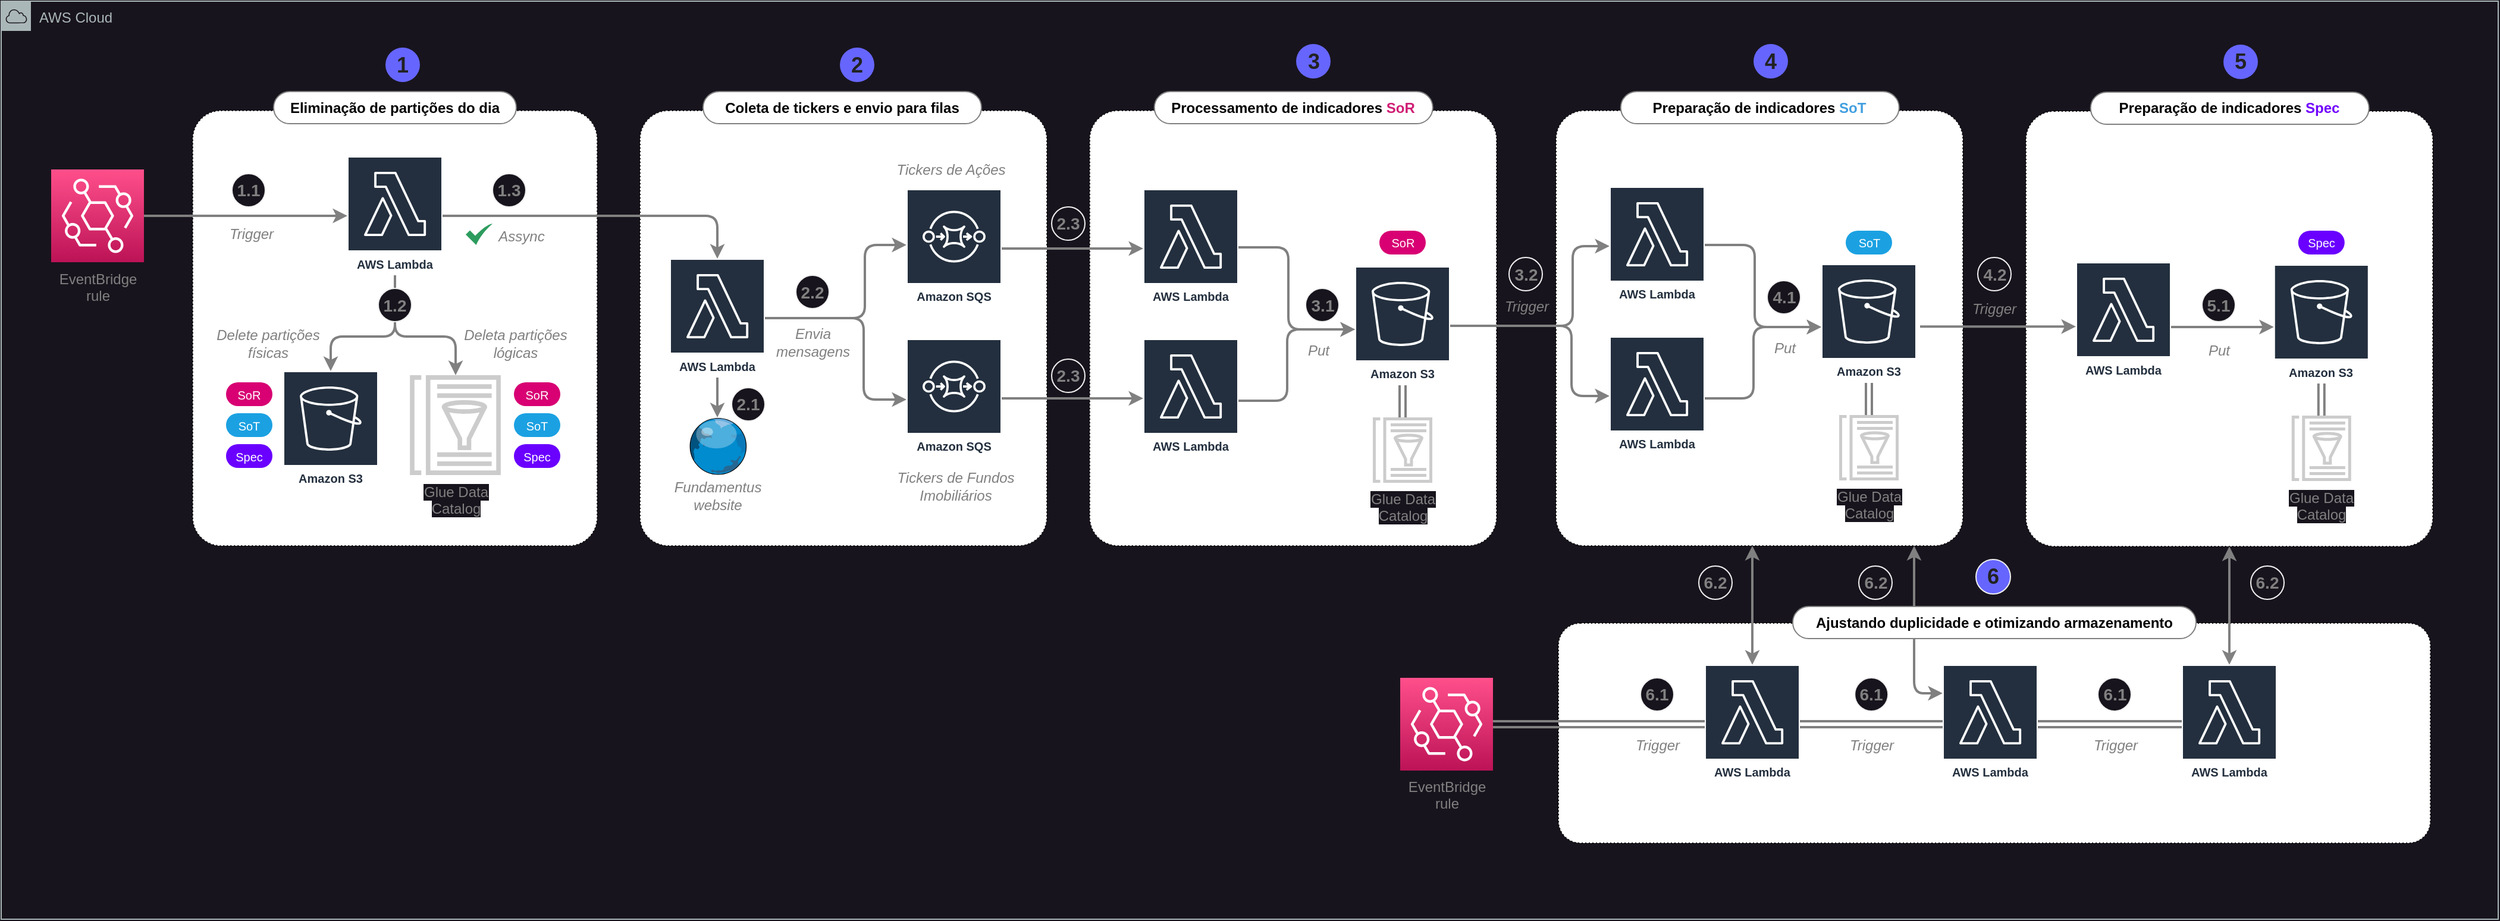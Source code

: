 <mxfile>
    <diagram name="pynvest-tools" id="QcfjFlC14eD7CDKg3b7T">
        <mxGraphModel dx="2211" dy="2131" grid="0" gridSize="10" guides="1" tooltips="1" connect="1" arrows="1" fold="1" page="0" pageScale="1" pageWidth="850" pageHeight="1100" background="#18141D" math="0" shadow="0">
            <root>
                <mxCell id="0"/>
                <mxCell id="1" parent="0"/>
                <mxCell id="39" value="AWS Cloud" style="sketch=0;outlineConnect=0;gradientColor=none;html=1;whiteSpace=wrap;fontSize=12;fontStyle=0;shape=mxgraph.aws4.group;grIcon=mxgraph.aws4.group_aws_cloud;strokeColor=#AAB7B8;fillColor=none;verticalAlign=top;align=left;spacingLeft=30;fontColor=#AAB7B8;dashed=0;" parent="1" vertex="1">
                    <mxGeometry x="-88" y="-93" width="2099" height="772" as="geometry"/>
                </mxCell>
                <mxCell id="244" value="" style="rounded=1;whiteSpace=wrap;html=1;arcSize=10;dashed=1;dashPattern=1 2;" parent="1" vertex="1">
                    <mxGeometry x="1221" y="430" width="733" height="185" as="geometry"/>
                </mxCell>
                <mxCell id="135" value="" style="rounded=1;whiteSpace=wrap;html=1;arcSize=7;dashed=1;dashPattern=1 2;" parent="1" vertex="1">
                    <mxGeometry x="827" y="-1" width="342" height="366" as="geometry"/>
                </mxCell>
                <mxCell id="118" value="" style="rounded=1;whiteSpace=wrap;html=1;arcSize=7;dashed=1;dashPattern=1 2;" parent="1" vertex="1">
                    <mxGeometry x="449" y="-1" width="342" height="366" as="geometry"/>
                </mxCell>
                <mxCell id="107" value="" style="rounded=1;whiteSpace=wrap;html=1;arcSize=7;dashed=1;dashPattern=1 2;" parent="1" vertex="1">
                    <mxGeometry x="73" y="-1" width="340" height="366" as="geometry"/>
                </mxCell>
                <mxCell id="108" style="edgeStyle=orthogonalEdgeStyle;html=1;strokeColor=#808080;strokeWidth=2;" parent="1" source="7" target="47" edge="1">
                    <mxGeometry relative="1" as="geometry"/>
                </mxCell>
                <mxCell id="7" value="&lt;font color=&quot;#808080&quot;&gt;EventBridge&lt;br&gt;rule&lt;br&gt;&lt;/font&gt;" style="sketch=0;points=[[0,0,0],[0.25,0,0],[0.5,0,0],[0.75,0,0],[1,0,0],[0,1,0],[0.25,1,0],[0.5,1,0],[0.75,1,0],[1,1,0],[0,0.25,0],[0,0.5,0],[0,0.75,0],[1,0.25,0],[1,0.5,0],[1,0.75,0]];outlineConnect=0;fontColor=#232F3E;gradientColor=#FF4F8B;gradientDirection=north;fillColor=#BC1356;strokeColor=#ffffff;dashed=0;verticalLabelPosition=bottom;verticalAlign=top;align=center;html=1;fontSize=12;fontStyle=0;aspect=fixed;shape=mxgraph.aws4.resourceIcon;resIcon=mxgraph.aws4.eventbridge;" parent="1" vertex="1">
                    <mxGeometry x="-46" y="48.5" width="78" height="78" as="geometry"/>
                </mxCell>
                <mxCell id="37" value="&lt;font style=&quot;font-size: 12px;&quot;&gt;&lt;br&gt;&lt;/font&gt;" style="verticalLabelPosition=bottom;sketch=0;aspect=fixed;html=1;verticalAlign=top;strokeColor=none;align=center;outlineConnect=0;shape=mxgraph.citrix.globe;fontSize=18;fontColor=#808080;" parent="1" vertex="1">
                    <mxGeometry x="488.88" y="257" width="50.24" height="48" as="geometry"/>
                </mxCell>
                <mxCell id="52" style="edgeStyle=orthogonalEdgeStyle;html=1;strokeColor=#808080;strokeWidth=2;" parent="1" source="47" target="51" edge="1">
                    <mxGeometry relative="1" as="geometry">
                        <Array as="points">
                            <mxPoint x="243" y="189"/>
                            <mxPoint x="189" y="189"/>
                        </Array>
                    </mxGeometry>
                </mxCell>
                <mxCell id="55" style="edgeStyle=orthogonalEdgeStyle;html=1;strokeColor=#808080;strokeWidth=2;" parent="1" source="47" target="53" edge="1">
                    <mxGeometry relative="1" as="geometry">
                        <Array as="points">
                            <mxPoint x="243" y="189"/>
                            <mxPoint x="294" y="189"/>
                        </Array>
                    </mxGeometry>
                </mxCell>
                <mxCell id="119" style="edgeStyle=orthogonalEdgeStyle;html=1;strokeColor=#808080;strokeWidth=2;" parent="1" source="47" target="111" edge="1">
                    <mxGeometry relative="1" as="geometry">
                        <Array as="points">
                            <mxPoint x="514" y="87"/>
                        </Array>
                    </mxGeometry>
                </mxCell>
                <mxCell id="47" value="AWS Lambda" style="sketch=0;outlineConnect=0;fontColor=#232F3E;gradientColor=none;strokeColor=#ffffff;fillColor=#232F3E;dashed=0;verticalLabelPosition=middle;verticalAlign=bottom;align=center;html=1;whiteSpace=wrap;fontSize=10;fontStyle=1;spacing=3;shape=mxgraph.aws4.productIcon;prIcon=mxgraph.aws4.lambda;" parent="1" vertex="1">
                    <mxGeometry x="203" y="37.5" width="80" height="100" as="geometry"/>
                </mxCell>
                <mxCell id="51" value="Amazon S3" style="sketch=0;outlineConnect=0;fontColor=#232F3E;gradientColor=none;strokeColor=#ffffff;fillColor=#232F3E;dashed=0;verticalLabelPosition=middle;verticalAlign=bottom;align=center;html=1;whiteSpace=wrap;fontSize=10;fontStyle=1;spacing=3;shape=mxgraph.aws4.productIcon;prIcon=mxgraph.aws4.s3;" parent="1" vertex="1">
                    <mxGeometry x="149" y="218" width="80" height="100" as="geometry"/>
                </mxCell>
                <mxCell id="53" value="&lt;font style=&quot;background-color: rgb(24, 20, 29);&quot; color=&quot;#808080&quot;&gt;Glue Data&lt;br&gt;Catalog&lt;/font&gt;" style="sketch=0;outlineConnect=0;fontColor=#232F3E;gradientColor=none;fillColor=#CCCCCC;strokeColor=none;dashed=0;verticalLabelPosition=bottom;verticalAlign=top;align=center;html=1;fontSize=12;fontStyle=0;aspect=fixed;pointerEvents=1;shape=mxgraph.aws4.glue_data_catalog;" parent="1" vertex="1">
                    <mxGeometry x="255" y="221.5" width="77.54" height="84" as="geometry"/>
                </mxCell>
                <mxCell id="58" value="&lt;i&gt;Trigger&lt;/i&gt;" style="text;html=1;align=center;verticalAlign=middle;resizable=0;points=[];autosize=1;strokeColor=none;fillColor=none;fontColor=#808080;" parent="1" vertex="1">
                    <mxGeometry x="94" y="90" width="55" height="26" as="geometry"/>
                </mxCell>
                <mxCell id="64" value="&lt;i&gt;Delete partições&lt;br&gt;físicas&lt;br&gt;&lt;/i&gt;" style="text;html=1;align=center;verticalAlign=middle;resizable=0;points=[];autosize=1;strokeColor=none;fillColor=none;fontColor=#808080;" parent="1" vertex="1">
                    <mxGeometry x="83" y="174" width="105" height="41" as="geometry"/>
                </mxCell>
                <mxCell id="65" value="&lt;i&gt;Deleta partições&lt;br&gt;lógicas&lt;br&gt;&lt;/i&gt;" style="text;html=1;align=center;verticalAlign=middle;resizable=0;points=[];autosize=1;strokeColor=none;fillColor=none;fontColor=#808080;" parent="1" vertex="1">
                    <mxGeometry x="291" y="174" width="105" height="41" as="geometry"/>
                </mxCell>
                <mxCell id="76" value="SoR" style="rounded=1;whiteSpace=wrap;html=1;arcSize=50;fillColor=#d80073;fontColor=#ffffff;strokeColor=none;fontSize=10;" parent="1" vertex="1">
                    <mxGeometry x="101" y="227.5" width="39" height="20" as="geometry"/>
                </mxCell>
                <mxCell id="77" value="SoT" style="rounded=1;whiteSpace=wrap;html=1;arcSize=50;fillColor=#1ba1e2;fontColor=#ffffff;strokeColor=none;fontSize=10;" parent="1" vertex="1">
                    <mxGeometry x="101" y="253.5" width="39" height="20" as="geometry"/>
                </mxCell>
                <mxCell id="78" value="Spec" style="rounded=1;whiteSpace=wrap;html=1;arcSize=50;fillColor=#6a00ff;fontColor=#ffffff;strokeColor=none;fontSize=10;" parent="1" vertex="1">
                    <mxGeometry x="101" y="279.5" width="39" height="20" as="geometry"/>
                </mxCell>
                <mxCell id="104" value="SoR" style="rounded=1;whiteSpace=wrap;html=1;arcSize=50;fillColor=#d80073;fontColor=#ffffff;strokeColor=none;fontSize=10;" parent="1" vertex="1">
                    <mxGeometry x="343" y="227.5" width="39" height="20" as="geometry"/>
                </mxCell>
                <mxCell id="105" value="SoT" style="rounded=1;whiteSpace=wrap;html=1;arcSize=50;fillColor=#1ba1e2;fontColor=#ffffff;strokeColor=none;fontSize=10;" parent="1" vertex="1">
                    <mxGeometry x="343" y="253.5" width="39" height="20" as="geometry"/>
                </mxCell>
                <mxCell id="106" value="Spec" style="rounded=1;whiteSpace=wrap;html=1;arcSize=50;fillColor=#6a00ff;fontColor=#ffffff;strokeColor=none;fontSize=10;" parent="1" vertex="1">
                    <mxGeometry x="343" y="279.5" width="39" height="20" as="geometry"/>
                </mxCell>
                <mxCell id="109" style="edgeStyle=orthogonalEdgeStyle;html=1;strokeColor=#808080;strokeWidth=2;" parent="1" source="111" target="112" edge="1">
                    <mxGeometry relative="1" as="geometry">
                        <Array as="points">
                            <mxPoint x="638" y="174"/>
                            <mxPoint x="638" y="112"/>
                        </Array>
                    </mxGeometry>
                </mxCell>
                <mxCell id="110" style="edgeStyle=orthogonalEdgeStyle;html=1;strokeColor=#808080;strokeWidth=2;" parent="1" source="111" target="113" edge="1">
                    <mxGeometry relative="1" as="geometry">
                        <Array as="points">
                            <mxPoint x="637" y="174"/>
                            <mxPoint x="637" y="242"/>
                        </Array>
                    </mxGeometry>
                </mxCell>
                <mxCell id="140" style="edgeStyle=orthogonalEdgeStyle;html=1;strokeColor=#808080;strokeWidth=2;" parent="1" source="111" target="37" edge="1">
                    <mxGeometry relative="1" as="geometry"/>
                </mxCell>
                <mxCell id="111" value="AWS Lambda" style="sketch=0;outlineConnect=0;fontColor=#232F3E;gradientColor=none;strokeColor=#ffffff;fillColor=#232F3E;dashed=0;verticalLabelPosition=middle;verticalAlign=bottom;align=center;html=1;whiteSpace=wrap;fontSize=10;fontStyle=1;spacing=3;shape=mxgraph.aws4.productIcon;prIcon=mxgraph.aws4.lambda;" parent="1" vertex="1">
                    <mxGeometry x="474" y="123.5" width="80" height="100" as="geometry"/>
                </mxCell>
                <mxCell id="133" style="edgeStyle=orthogonalEdgeStyle;html=1;strokeColor=#808080;strokeWidth=2;" parent="1" source="112" target="126" edge="1">
                    <mxGeometry relative="1" as="geometry"/>
                </mxCell>
                <mxCell id="112" value="Amazon SQS" style="sketch=0;outlineConnect=0;fontColor=#232F3E;gradientColor=none;strokeColor=#ffffff;fillColor=#232F3E;dashed=0;verticalLabelPosition=middle;verticalAlign=bottom;align=center;html=1;whiteSpace=wrap;fontSize=10;fontStyle=1;spacing=3;shape=mxgraph.aws4.productIcon;prIcon=mxgraph.aws4.sqs;" parent="1" vertex="1">
                    <mxGeometry x="673" y="65" width="80" height="100" as="geometry"/>
                </mxCell>
                <mxCell id="134" style="edgeStyle=orthogonalEdgeStyle;html=1;strokeColor=#808080;strokeWidth=2;" parent="1" source="113" target="124" edge="1">
                    <mxGeometry relative="1" as="geometry"/>
                </mxCell>
                <mxCell id="113" value="Amazon SQS" style="sketch=0;outlineConnect=0;fontColor=#232F3E;gradientColor=none;strokeColor=#ffffff;fillColor=#232F3E;dashed=0;verticalLabelPosition=middle;verticalAlign=bottom;align=center;html=1;whiteSpace=wrap;fontSize=10;fontStyle=1;spacing=3;shape=mxgraph.aws4.productIcon;prIcon=mxgraph.aws4.sqs;" parent="1" vertex="1">
                    <mxGeometry x="673" y="191" width="80" height="100" as="geometry"/>
                </mxCell>
                <mxCell id="115" value="&lt;i&gt;Envia&lt;br&gt;mensagens&lt;br&gt;&lt;/i&gt;" style="text;html=1;align=center;verticalAlign=middle;resizable=0;points=[];autosize=1;strokeColor=none;fillColor=none;fontColor=#808080;" parent="1" vertex="1">
                    <mxGeometry x="554" y="173" width="80" height="41" as="geometry"/>
                </mxCell>
                <mxCell id="116" value="&lt;i&gt;Tickers de Fundos&lt;br&gt;Imobiliários&lt;br&gt;&lt;/i&gt;" style="text;html=1;align=center;verticalAlign=middle;resizable=0;points=[];autosize=1;strokeColor=none;fillColor=none;fontColor=#808080;" parent="1" vertex="1">
                    <mxGeometry x="655" y="294.5" width="117" height="41" as="geometry"/>
                </mxCell>
                <mxCell id="117" value="&lt;i&gt;Tickers de Ações&lt;br&gt;&lt;/i&gt;" style="text;html=1;align=center;verticalAlign=middle;resizable=0;points=[];autosize=1;strokeColor=none;fillColor=none;fontColor=#808080;" parent="1" vertex="1">
                    <mxGeometry x="655" y="36" width="109" height="26" as="geometry"/>
                </mxCell>
                <mxCell id="120" value="&lt;i&gt;Assync&lt;/i&gt;" style="text;html=1;align=center;verticalAlign=middle;resizable=0;points=[];autosize=1;strokeColor=none;fillColor=none;fontColor=#808080;" parent="1" vertex="1">
                    <mxGeometry x="320" y="92" width="57" height="26" as="geometry"/>
                </mxCell>
                <mxCell id="121" value="" style="sketch=0;html=1;aspect=fixed;strokeColor=none;shadow=0;align=center;verticalAlign=top;fillColor=#2D9C5E;shape=mxgraph.gcp2.check;dashed=1;dashPattern=1 2;" parent="1" vertex="1">
                    <mxGeometry x="302.5" y="94" width="22.5" height="18" as="geometry"/>
                </mxCell>
                <mxCell id="123" style="edgeStyle=orthogonalEdgeStyle;html=1;strokeColor=#808080;strokeWidth=2;" parent="1" source="124" target="128" edge="1">
                    <mxGeometry relative="1" as="geometry">
                        <Array as="points">
                            <mxPoint x="993" y="243"/>
                            <mxPoint x="993" y="183"/>
                        </Array>
                    </mxGeometry>
                </mxCell>
                <mxCell id="124" value="AWS Lambda" style="sketch=0;outlineConnect=0;fontColor=#232F3E;gradientColor=none;strokeColor=#ffffff;fillColor=#232F3E;dashed=0;verticalLabelPosition=middle;verticalAlign=bottom;align=center;html=1;whiteSpace=wrap;fontSize=10;fontStyle=1;spacing=3;shape=mxgraph.aws4.productIcon;prIcon=mxgraph.aws4.lambda;" parent="1" vertex="1">
                    <mxGeometry x="872" y="191" width="80" height="100" as="geometry"/>
                </mxCell>
                <mxCell id="125" style="edgeStyle=orthogonalEdgeStyle;html=1;strokeColor=#808080;strokeWidth=2;" parent="1" source="126" target="128" edge="1">
                    <mxGeometry relative="1" as="geometry">
                        <Array as="points">
                            <mxPoint x="994" y="114"/>
                            <mxPoint x="994" y="183"/>
                        </Array>
                    </mxGeometry>
                </mxCell>
                <mxCell id="126" value="AWS Lambda" style="sketch=0;outlineConnect=0;fontColor=#232F3E;gradientColor=none;strokeColor=#ffffff;fillColor=#232F3E;dashed=0;verticalLabelPosition=middle;verticalAlign=bottom;align=center;html=1;whiteSpace=wrap;fontSize=10;fontStyle=1;spacing=3;shape=mxgraph.aws4.productIcon;prIcon=mxgraph.aws4.lambda;" parent="1" vertex="1">
                    <mxGeometry x="872" y="65" width="80" height="100" as="geometry"/>
                </mxCell>
                <mxCell id="127" style="edgeStyle=orthogonalEdgeStyle;html=1;strokeColor=#808080;strokeWidth=2;fontSize=10;fontColor=#808080;shape=link;" parent="1" source="128" target="132" edge="1">
                    <mxGeometry relative="1" as="geometry"/>
                </mxCell>
                <mxCell id="128" value="Amazon S3" style="sketch=0;outlineConnect=0;fontColor=#232F3E;gradientColor=none;strokeColor=#ffffff;fillColor=#232F3E;dashed=0;verticalLabelPosition=middle;verticalAlign=bottom;align=center;html=1;whiteSpace=wrap;fontSize=10;fontStyle=1;spacing=3;shape=mxgraph.aws4.productIcon;prIcon=mxgraph.aws4.s3;" parent="1" vertex="1">
                    <mxGeometry x="1050" y="130" width="80" height="100" as="geometry"/>
                </mxCell>
                <mxCell id="130" value="&lt;i&gt;Put&lt;/i&gt;" style="text;html=1;align=center;verticalAlign=middle;resizable=0;points=[];autosize=1;strokeColor=none;fillColor=none;fontColor=#808080;" parent="1" vertex="1">
                    <mxGeometry x="1000.5" y="188" width="36" height="26" as="geometry"/>
                </mxCell>
                <mxCell id="131" value="SoR" style="rounded=1;whiteSpace=wrap;html=1;arcSize=50;fillColor=#d80073;fontColor=#ffffff;strokeColor=none;fontSize=10;" parent="1" vertex="1">
                    <mxGeometry x="1070.5" y="100" width="39" height="20" as="geometry"/>
                </mxCell>
                <mxCell id="132" value="&lt;font style=&quot;background-color: rgb(24, 20, 29);&quot; color=&quot;#808080&quot;&gt;Glue Data&lt;br&gt;Catalog&lt;/font&gt;" style="sketch=0;outlineConnect=0;fontColor=#232F3E;gradientColor=none;fillColor=#CCCCCC;strokeColor=none;dashed=0;verticalLabelPosition=bottom;verticalAlign=top;align=center;html=1;fontSize=12;fontStyle=0;aspect=fixed;pointerEvents=1;shape=mxgraph.aws4.glue_data_catalog;" parent="1" vertex="1">
                    <mxGeometry x="1064.61" y="257" width="50.77" height="55" as="geometry"/>
                </mxCell>
                <mxCell id="136" value="&lt;b&gt;Eliminação de partições do dia&lt;/b&gt;" style="rounded=1;whiteSpace=wrap;html=1;strokeColor=#808080;gradientColor=none;arcSize=50;" parent="1" vertex="1">
                    <mxGeometry x="141" y="-17" width="204" height="27" as="geometry"/>
                </mxCell>
                <mxCell id="137" value="&lt;b&gt;Coleta de tickers e envio para filas&lt;/b&gt;" style="rounded=1;whiteSpace=wrap;html=1;strokeColor=#808080;gradientColor=none;arcSize=50;" parent="1" vertex="1">
                    <mxGeometry x="502" y="-17" width="234" height="27" as="geometry"/>
                </mxCell>
                <mxCell id="138" value="&lt;b&gt;Processamento de indicadores &lt;font color=&quot;#d01e74&quot;&gt;SoR&lt;/font&gt;&lt;/b&gt;" style="rounded=1;whiteSpace=wrap;html=1;strokeColor=#808080;gradientColor=none;arcSize=50;" parent="1" vertex="1">
                    <mxGeometry x="881.38" y="-17" width="234" height="27" as="geometry"/>
                </mxCell>
                <mxCell id="139" value="&lt;i&gt;Fundamentus&lt;br&gt;website&lt;br&gt;&lt;/i&gt;" style="text;html=1;align=center;verticalAlign=middle;resizable=0;points=[];autosize=1;strokeColor=none;fillColor=none;fontColor=#808080;" parent="1" vertex="1">
                    <mxGeometry x="468.5" y="302" width="91" height="41" as="geometry"/>
                </mxCell>
                <mxCell id="177" value="&lt;b style=&quot;&quot;&gt;&lt;font style=&quot;font-size: 14px;&quot;&gt;1.1&lt;/font&gt;&lt;/b&gt;" style="ellipse;whiteSpace=wrap;html=1;aspect=fixed;fontColor=#808080;fillColor=#18141D;strokeColor=#F0F0F0;fontSize=12;" parent="1" vertex="1">
                    <mxGeometry x="106" y="52" width="28" height="28" as="geometry"/>
                </mxCell>
                <mxCell id="183" value="" style="rounded=1;whiteSpace=wrap;html=1;arcSize=7;dashed=1;dashPattern=1 2;" parent="1" vertex="1">
                    <mxGeometry x="1219" y="-1" width="342" height="366" as="geometry"/>
                </mxCell>
                <mxCell id="184" style="edgeStyle=orthogonalEdgeStyle;html=1;strokeColor=#808080;strokeWidth=2;" parent="1" source="185" target="189" edge="1">
                    <mxGeometry relative="1" as="geometry">
                        <Array as="points">
                            <mxPoint x="1385" y="241"/>
                            <mxPoint x="1385" y="181"/>
                        </Array>
                    </mxGeometry>
                </mxCell>
                <mxCell id="185" value="AWS Lambda" style="sketch=0;outlineConnect=0;fontColor=#232F3E;gradientColor=none;strokeColor=#ffffff;fillColor=#232F3E;dashed=0;verticalLabelPosition=middle;verticalAlign=bottom;align=center;html=1;whiteSpace=wrap;fontSize=10;fontStyle=1;spacing=3;shape=mxgraph.aws4.productIcon;prIcon=mxgraph.aws4.lambda;" parent="1" vertex="1">
                    <mxGeometry x="1264" y="189" width="80" height="100" as="geometry"/>
                </mxCell>
                <mxCell id="186" style="edgeStyle=orthogonalEdgeStyle;html=1;strokeColor=#808080;strokeWidth=2;" parent="1" source="187" target="189" edge="1">
                    <mxGeometry relative="1" as="geometry">
                        <Array as="points">
                            <mxPoint x="1386" y="112"/>
                            <mxPoint x="1386" y="181"/>
                        </Array>
                    </mxGeometry>
                </mxCell>
                <mxCell id="187" value="AWS Lambda" style="sketch=0;outlineConnect=0;fontColor=#232F3E;gradientColor=none;strokeColor=#ffffff;fillColor=#232F3E;dashed=0;verticalLabelPosition=middle;verticalAlign=bottom;align=center;html=1;whiteSpace=wrap;fontSize=10;fontStyle=1;spacing=3;shape=mxgraph.aws4.productIcon;prIcon=mxgraph.aws4.lambda;" parent="1" vertex="1">
                    <mxGeometry x="1264" y="63" width="80" height="100" as="geometry"/>
                </mxCell>
                <mxCell id="188" style="edgeStyle=orthogonalEdgeStyle;html=1;strokeColor=#808080;strokeWidth=2;fontSize=10;fontColor=#808080;shape=link;" parent="1" source="189" target="191" edge="1">
                    <mxGeometry relative="1" as="geometry"/>
                </mxCell>
                <mxCell id="189" value="Amazon S3" style="sketch=0;outlineConnect=0;fontColor=#232F3E;gradientColor=none;strokeColor=#ffffff;fillColor=#232F3E;dashed=0;verticalLabelPosition=middle;verticalAlign=bottom;align=center;html=1;whiteSpace=wrap;fontSize=10;fontStyle=1;spacing=3;shape=mxgraph.aws4.productIcon;prIcon=mxgraph.aws4.s3;" parent="1" vertex="1">
                    <mxGeometry x="1442" y="128" width="80" height="100" as="geometry"/>
                </mxCell>
                <mxCell id="190" value="&lt;i&gt;Put&lt;/i&gt;" style="text;html=1;align=center;verticalAlign=middle;resizable=0;points=[];autosize=1;strokeColor=none;fillColor=none;fontColor=#808080;" parent="1" vertex="1">
                    <mxGeometry x="1392.5" y="186" width="36" height="26" as="geometry"/>
                </mxCell>
                <mxCell id="191" value="&lt;font style=&quot;background-color: rgb(24, 20, 29);&quot; color=&quot;#808080&quot;&gt;Glue Data&lt;br&gt;Catalog&lt;/font&gt;" style="sketch=0;outlineConnect=0;fontColor=#232F3E;gradientColor=none;fillColor=#CCCCCC;strokeColor=none;dashed=0;verticalLabelPosition=bottom;verticalAlign=top;align=center;html=1;fontSize=12;fontStyle=0;aspect=fixed;pointerEvents=1;shape=mxgraph.aws4.glue_data_catalog;" parent="1" vertex="1">
                    <mxGeometry x="1456.61" y="255" width="50.77" height="55" as="geometry"/>
                </mxCell>
                <mxCell id="192" value="SoT" style="rounded=1;whiteSpace=wrap;html=1;arcSize=50;fillColor=#1ba1e2;fontColor=#ffffff;strokeColor=none;fontSize=10;" parent="1" vertex="1">
                    <mxGeometry x="1462.5" y="100" width="39" height="20" as="geometry"/>
                </mxCell>
                <mxCell id="195" value="&lt;b&gt;Preparação de indicadores &lt;font color=&quot;#429fe0&quot;&gt;SoT&lt;/font&gt;&lt;/b&gt;" style="rounded=1;whiteSpace=wrap;html=1;strokeColor=#808080;gradientColor=none;arcSize=50;" parent="1" vertex="1">
                    <mxGeometry x="1273.38" y="-17" width="234" height="27" as="geometry"/>
                </mxCell>
                <mxCell id="196" style="edgeStyle=orthogonalEdgeStyle;html=1;strokeColor=#808080;strokeWidth=2;fontColor=#d01e74;" parent="1" source="128" target="187" edge="1">
                    <mxGeometry relative="1" as="geometry">
                        <Array as="points">
                            <mxPoint x="1233" y="180"/>
                            <mxPoint x="1233" y="113"/>
                        </Array>
                    </mxGeometry>
                </mxCell>
                <mxCell id="197" style="edgeStyle=orthogonalEdgeStyle;html=1;strokeColor=#808080;strokeWidth=2;fontColor=#d01e74;" parent="1" source="128" target="185" edge="1">
                    <mxGeometry relative="1" as="geometry">
                        <Array as="points">
                            <mxPoint x="1232" y="180"/>
                            <mxPoint x="1232" y="239"/>
                        </Array>
                    </mxGeometry>
                </mxCell>
                <mxCell id="198" value="&lt;i&gt;Trigger&lt;/i&gt;" style="text;html=1;align=center;verticalAlign=middle;resizable=0;points=[];autosize=1;strokeColor=none;fillColor=none;fontColor=#808080;" parent="1" vertex="1">
                    <mxGeometry x="1166" y="150.5" width="55" height="26" as="geometry"/>
                </mxCell>
                <mxCell id="201" value="&lt;b&gt;&lt;font style=&quot;font-size: 18px;&quot;&gt;1&lt;/font&gt;&lt;/b&gt;" style="ellipse;whiteSpace=wrap;html=1;aspect=fixed;fontColor=#222222;fillColor=#6666FF;strokeColor=none;" parent="1" vertex="1">
                    <mxGeometry x="235" y="-54" width="29" height="29" as="geometry"/>
                </mxCell>
                <mxCell id="202" value="&lt;b&gt;&lt;font style=&quot;font-size: 18px;&quot;&gt;2&lt;/font&gt;&lt;/b&gt;" style="ellipse;whiteSpace=wrap;html=1;aspect=fixed;fontColor=#222222;fillColor=#6666FF;strokeColor=none;" parent="1" vertex="1">
                    <mxGeometry x="617" y="-54" width="29" height="29" as="geometry"/>
                </mxCell>
                <mxCell id="203" value="&lt;b&gt;&lt;font style=&quot;font-size: 18px;&quot;&gt;3&lt;/font&gt;&lt;/b&gt;" style="ellipse;whiteSpace=wrap;html=1;aspect=fixed;fontColor=#222222;fillColor=#6666FF;strokeColor=none;" parent="1" vertex="1">
                    <mxGeometry x="1000.5" y="-57" width="29" height="29" as="geometry"/>
                </mxCell>
                <mxCell id="204" value="&lt;b&gt;&lt;font style=&quot;font-size: 18px;&quot;&gt;4&lt;/font&gt;&lt;/b&gt;" style="ellipse;whiteSpace=wrap;html=1;aspect=fixed;fontColor=#222222;fillColor=#6666FF;strokeColor=none;" parent="1" vertex="1">
                    <mxGeometry x="1385" y="-57" width="29" height="29" as="geometry"/>
                </mxCell>
                <mxCell id="217" value="" style="rounded=1;whiteSpace=wrap;html=1;arcSize=7;dashed=1;dashPattern=1 2;" parent="1" vertex="1">
                    <mxGeometry x="1614" y="-0.5" width="342" height="366" as="geometry"/>
                </mxCell>
                <mxCell id="220" style="edgeStyle=orthogonalEdgeStyle;html=1;strokeColor=#808080;strokeWidth=2;" parent="1" source="222" target="224" edge="1">
                    <mxGeometry relative="1" as="geometry">
                        <Array as="points">
                            <mxPoint x="1760" y="181"/>
                            <mxPoint x="1760" y="181"/>
                        </Array>
                    </mxGeometry>
                </mxCell>
                <mxCell id="222" value="AWS Lambda" style="sketch=0;outlineConnect=0;fontColor=#232F3E;gradientColor=none;strokeColor=#ffffff;fillColor=#232F3E;dashed=0;verticalLabelPosition=middle;verticalAlign=bottom;align=center;html=1;whiteSpace=wrap;fontSize=10;fontStyle=1;spacing=3;shape=mxgraph.aws4.productIcon;prIcon=mxgraph.aws4.lambda;" parent="1" vertex="1">
                    <mxGeometry x="1656" y="126.5" width="80" height="100" as="geometry"/>
                </mxCell>
                <mxCell id="223" style="edgeStyle=orthogonalEdgeStyle;html=1;strokeColor=#808080;strokeWidth=2;fontSize=10;fontColor=#808080;shape=link;" parent="1" source="224" target="226" edge="1">
                    <mxGeometry relative="1" as="geometry"/>
                </mxCell>
                <mxCell id="224" value="Amazon S3" style="sketch=0;outlineConnect=0;fontColor=#232F3E;gradientColor=none;strokeColor=#ffffff;fillColor=#232F3E;dashed=0;verticalLabelPosition=middle;verticalAlign=bottom;align=center;html=1;whiteSpace=wrap;fontSize=10;fontStyle=1;spacing=3;shape=mxgraph.aws4.productIcon;prIcon=mxgraph.aws4.s3;" parent="1" vertex="1">
                    <mxGeometry x="1822.38" y="128.5" width="80" height="100" as="geometry"/>
                </mxCell>
                <mxCell id="225" value="&lt;i&gt;Put&lt;/i&gt;" style="text;html=1;align=center;verticalAlign=middle;resizable=0;points=[];autosize=1;strokeColor=none;fillColor=none;fontColor=#808080;" parent="1" vertex="1">
                    <mxGeometry x="1758" y="188" width="36" height="26" as="geometry"/>
                </mxCell>
                <mxCell id="226" value="&lt;font style=&quot;background-color: rgb(24, 20, 29);&quot; color=&quot;#808080&quot;&gt;Glue Data&lt;br&gt;Catalog&lt;/font&gt;" style="sketch=0;outlineConnect=0;fontColor=#232F3E;gradientColor=none;fillColor=#CCCCCC;strokeColor=none;dashed=0;verticalLabelPosition=bottom;verticalAlign=top;align=center;html=1;fontSize=12;fontStyle=0;aspect=fixed;pointerEvents=1;shape=mxgraph.aws4.glue_data_catalog;" parent="1" vertex="1">
                    <mxGeometry x="1836.99" y="255.5" width="50.77" height="55" as="geometry"/>
                </mxCell>
                <mxCell id="228" value="&lt;b&gt;Preparação de indicadores &lt;font color=&quot;#7000fd&quot;&gt;Spec&lt;/font&gt;&lt;/b&gt;" style="rounded=1;whiteSpace=wrap;html=1;strokeColor=#808080;gradientColor=none;arcSize=50;" parent="1" vertex="1">
                    <mxGeometry x="1668.38" y="-16.5" width="234" height="27" as="geometry"/>
                </mxCell>
                <mxCell id="229" style="edgeStyle=orthogonalEdgeStyle;html=1;strokeColor=#808080;strokeWidth=2;fontColor=#d01e74;" parent="1" target="222" edge="1">
                    <mxGeometry relative="1" as="geometry">
                        <mxPoint x="1525" y="180.567" as="sourcePoint"/>
                        <Array as="points">
                            <mxPoint x="1655" y="181"/>
                            <mxPoint x="1655" y="181"/>
                        </Array>
                    </mxGeometry>
                </mxCell>
                <mxCell id="231" value="&lt;i&gt;Trigger&lt;/i&gt;" style="text;html=1;align=center;verticalAlign=middle;resizable=0;points=[];autosize=1;strokeColor=none;fillColor=none;fontColor=#808080;" parent="1" vertex="1">
                    <mxGeometry x="1559" y="153" width="55" height="26" as="geometry"/>
                </mxCell>
                <mxCell id="233" value="&lt;b&gt;&lt;font style=&quot;font-size: 18px;&quot;&gt;5&lt;/font&gt;&lt;/b&gt;" style="ellipse;whiteSpace=wrap;html=1;aspect=fixed;fontColor=#222222;fillColor=#6666FF;strokeColor=none;" parent="1" vertex="1">
                    <mxGeometry x="1780" y="-56.5" width="29" height="29" as="geometry"/>
                </mxCell>
                <mxCell id="234" value="Spec" style="rounded=1;whiteSpace=wrap;html=1;arcSize=50;fillColor=#6a00ff;fontColor=#ffffff;strokeColor=none;fontSize=10;" parent="1" vertex="1">
                    <mxGeometry x="1842.88" y="100" width="39" height="20" as="geometry"/>
                </mxCell>
                <mxCell id="269" style="edgeStyle=orthogonalEdgeStyle;html=1;strokeColor=#808080;strokeWidth=2;shape=link;" edge="1" parent="1" source="236" target="238">
                    <mxGeometry relative="1" as="geometry"/>
                </mxCell>
                <mxCell id="236" value="&lt;font color=&quot;#808080&quot;&gt;EventBridge&lt;br&gt;rule&lt;br&gt;&lt;/font&gt;" style="sketch=0;points=[[0,0,0],[0.25,0,0],[0.5,0,0],[0.75,0,0],[1,0,0],[0,1,0],[0.25,1,0],[0.5,1,0],[0.75,1,0],[1,1,0],[0,0.25,0],[0,0.5,0],[0,0.75,0],[1,0.25,0],[1,0.5,0],[1,0.75,0]];outlineConnect=0;fontColor=#232F3E;gradientColor=#FF4F8B;gradientDirection=north;fillColor=#BC1356;strokeColor=#ffffff;dashed=0;verticalLabelPosition=bottom;verticalAlign=top;align=center;html=1;fontSize=12;fontStyle=0;aspect=fixed;shape=mxgraph.aws4.resourceIcon;resIcon=mxgraph.aws4.eventbridge;" parent="1" vertex="1">
                    <mxGeometry x="1088" y="476" width="78" height="78" as="geometry"/>
                </mxCell>
                <mxCell id="241" style="edgeStyle=orthogonalEdgeStyle;html=1;strokeColor=#808080;strokeWidth=2;fontColor=#7000fd;startArrow=classic;startFill=1;" parent="1" source="238" target="217" edge="1">
                    <mxGeometry relative="1" as="geometry"/>
                </mxCell>
                <mxCell id="238" value="AWS Lambda" style="sketch=0;outlineConnect=0;fontColor=#232F3E;gradientColor=none;strokeColor=#ffffff;fillColor=#232F3E;dashed=0;verticalLabelPosition=middle;verticalAlign=bottom;align=center;html=1;whiteSpace=wrap;fontSize=10;fontStyle=1;spacing=3;shape=mxgraph.aws4.productIcon;prIcon=mxgraph.aws4.lambda;" parent="1" vertex="1">
                    <mxGeometry x="1745" y="465" width="80" height="100" as="geometry"/>
                </mxCell>
                <mxCell id="240" style="edgeStyle=orthogonalEdgeStyle;html=1;strokeColor=#808080;strokeWidth=2;fontColor=#7000fd;startArrow=classic;startFill=1;" parent="1" source="239" target="183" edge="1">
                    <mxGeometry relative="1" as="geometry">
                        <Array as="points">
                            <mxPoint x="1390" y="481"/>
                        </Array>
                    </mxGeometry>
                </mxCell>
                <mxCell id="239" value="AWS Lambda" style="sketch=0;outlineConnect=0;fontColor=#232F3E;gradientColor=none;strokeColor=#ffffff;fillColor=#232F3E;dashed=0;verticalLabelPosition=middle;verticalAlign=bottom;align=center;html=1;whiteSpace=wrap;fontSize=10;fontStyle=1;spacing=3;shape=mxgraph.aws4.productIcon;prIcon=mxgraph.aws4.lambda;" parent="1" vertex="1">
                    <mxGeometry x="1344" y="465" width="80" height="100" as="geometry"/>
                </mxCell>
                <mxCell id="246" value="&lt;i&gt;Trigger&lt;/i&gt;" style="text;html=1;align=center;verticalAlign=middle;resizable=0;points=[];autosize=1;strokeColor=none;fillColor=none;fontColor=#808080;" parent="1" vertex="1">
                    <mxGeometry x="1276.5" y="520" width="55" height="26" as="geometry"/>
                </mxCell>
                <mxCell id="248" value="&lt;b&gt;&lt;font style=&quot;font-size: 18px;&quot;&gt;6&lt;/font&gt;&lt;/b&gt;" style="ellipse;whiteSpace=wrap;html=1;aspect=fixed;fontColor=#222222;fillColor=#6666FF;strokeColor=#F0F0F0;" parent="1" vertex="1">
                    <mxGeometry x="1572" y="376.5" width="29" height="29" as="geometry"/>
                </mxCell>
                <mxCell id="250" value="&lt;b style=&quot;&quot;&gt;&lt;font style=&quot;font-size: 14px;&quot;&gt;1.2&lt;/font&gt;&lt;/b&gt;" style="ellipse;whiteSpace=wrap;html=1;aspect=fixed;fontColor=#808080;fillColor=#18141D;strokeColor=#F0F0F0;fontSize=12;" parent="1" vertex="1">
                    <mxGeometry x="229" y="148.5" width="28" height="28" as="geometry"/>
                </mxCell>
                <mxCell id="251" value="&lt;b style=&quot;&quot;&gt;&lt;font style=&quot;font-size: 14px;&quot;&gt;1.3&lt;/font&gt;&lt;/b&gt;" style="ellipse;whiteSpace=wrap;html=1;aspect=fixed;fontColor=#808080;fillColor=#18141D;strokeColor=#F0F0F0;fontSize=12;" parent="1" vertex="1">
                    <mxGeometry x="325" y="52" width="28" height="28" as="geometry"/>
                </mxCell>
                <mxCell id="253" value="&lt;b style=&quot;&quot;&gt;&lt;font style=&quot;font-size: 14px;&quot;&gt;2.1&lt;/font&gt;&lt;/b&gt;" style="ellipse;whiteSpace=wrap;html=1;aspect=fixed;fontColor=#808080;fillColor=#18141D;strokeColor=#F0F0F0;fontSize=12;" parent="1" vertex="1">
                    <mxGeometry x="526" y="232" width="28" height="28" as="geometry"/>
                </mxCell>
                <mxCell id="254" value="&lt;b style=&quot;&quot;&gt;&lt;font style=&quot;font-size: 14px;&quot;&gt;2.2&lt;/font&gt;&lt;/b&gt;" style="ellipse;whiteSpace=wrap;html=1;aspect=fixed;fontColor=#808080;fillColor=#18141D;strokeColor=#F0F0F0;fontSize=12;" parent="1" vertex="1">
                    <mxGeometry x="580" y="137.5" width="28" height="28" as="geometry"/>
                </mxCell>
                <mxCell id="255" value="&lt;b style=&quot;&quot;&gt;&lt;font style=&quot;font-size: 14px;&quot;&gt;2.3&lt;/font&gt;&lt;/b&gt;" style="ellipse;whiteSpace=wrap;html=1;aspect=fixed;fontColor=#808080;fillColor=#18141D;strokeColor=#F0F0F0;fontSize=12;" parent="1" vertex="1">
                    <mxGeometry x="795" y="80" width="28" height="28" as="geometry"/>
                </mxCell>
                <mxCell id="256" value="&lt;b style=&quot;&quot;&gt;&lt;font style=&quot;font-size: 14px;&quot;&gt;2.3&lt;/font&gt;&lt;/b&gt;" style="ellipse;whiteSpace=wrap;html=1;aspect=fixed;fontColor=#808080;fillColor=#18141D;strokeColor=#F0F0F0;fontSize=12;" parent="1" vertex="1">
                    <mxGeometry x="795" y="208" width="28" height="28" as="geometry"/>
                </mxCell>
                <mxCell id="257" value="&lt;b style=&quot;&quot;&gt;&lt;font style=&quot;font-size: 14px;&quot;&gt;3.1&lt;/font&gt;&lt;/b&gt;" style="ellipse;whiteSpace=wrap;html=1;aspect=fixed;fontColor=#808080;fillColor=#18141D;strokeColor=#F0F0F0;fontSize=12;" parent="1" vertex="1">
                    <mxGeometry x="1008.5" y="148.5" width="28" height="28" as="geometry"/>
                </mxCell>
                <mxCell id="258" value="&lt;b style=&quot;&quot;&gt;&lt;font style=&quot;font-size: 14px;&quot;&gt;3.2&lt;/font&gt;&lt;/b&gt;" style="ellipse;whiteSpace=wrap;html=1;aspect=fixed;fontColor=#808080;fillColor=#18141D;strokeColor=#F0F0F0;fontSize=12;" parent="1" vertex="1">
                    <mxGeometry x="1179.5" y="122.5" width="28" height="28" as="geometry"/>
                </mxCell>
                <mxCell id="259" value="&lt;b style=&quot;&quot;&gt;&lt;font style=&quot;font-size: 14px;&quot;&gt;4.1&lt;/font&gt;&lt;/b&gt;" style="ellipse;whiteSpace=wrap;html=1;aspect=fixed;fontColor=#808080;fillColor=#18141D;strokeColor=#F0F0F0;fontSize=12;" parent="1" vertex="1">
                    <mxGeometry x="1396.5" y="142" width="28" height="28" as="geometry"/>
                </mxCell>
                <mxCell id="260" value="&lt;b style=&quot;&quot;&gt;&lt;font style=&quot;font-size: 14px;&quot;&gt;4.2&lt;/font&gt;&lt;/b&gt;" style="ellipse;whiteSpace=wrap;html=1;aspect=fixed;fontColor=#808080;fillColor=#18141D;strokeColor=#F0F0F0;fontSize=12;" parent="1" vertex="1">
                    <mxGeometry x="1573.5" y="122.5" width="28" height="28" as="geometry"/>
                </mxCell>
                <mxCell id="261" value="&lt;b style=&quot;&quot;&gt;&lt;font style=&quot;font-size: 14px;&quot;&gt;5.1&lt;/font&gt;&lt;/b&gt;" style="ellipse;whiteSpace=wrap;html=1;aspect=fixed;fontColor=#808080;fillColor=#18141D;strokeColor=#F0F0F0;fontSize=12;" parent="1" vertex="1">
                    <mxGeometry x="1762" y="148.5" width="28" height="28" as="geometry"/>
                </mxCell>
                <mxCell id="262" value="&lt;b style=&quot;&quot;&gt;&lt;font style=&quot;font-size: 14px;&quot;&gt;6.1&lt;/font&gt;&lt;/b&gt;" style="ellipse;whiteSpace=wrap;html=1;aspect=fixed;fontColor=#808080;fillColor=#18141D;strokeColor=#F0F0F0;fontSize=12;" parent="1" vertex="1">
                    <mxGeometry x="1290.0" y="476" width="28" height="28" as="geometry"/>
                </mxCell>
                <mxCell id="264" value="&lt;b style=&quot;&quot;&gt;&lt;font style=&quot;font-size: 14px;&quot;&gt;6.2&lt;/font&gt;&lt;/b&gt;" style="ellipse;whiteSpace=wrap;html=1;aspect=fixed;fontColor=#808080;fillColor=#18141D;strokeColor=#F0F0F0;fontSize=12;" parent="1" vertex="1">
                    <mxGeometry x="1339" y="382" width="28" height="28" as="geometry"/>
                </mxCell>
                <mxCell id="265" value="&lt;b style=&quot;&quot;&gt;&lt;font style=&quot;font-size: 14px;&quot;&gt;6.2&lt;/font&gt;&lt;/b&gt;" style="ellipse;whiteSpace=wrap;html=1;aspect=fixed;fontColor=#808080;fillColor=#18141D;strokeColor=#F0F0F0;fontSize=12;" parent="1" vertex="1">
                    <mxGeometry x="1803" y="382" width="28" height="28" as="geometry"/>
                </mxCell>
                <mxCell id="274" style="edgeStyle=orthogonalEdgeStyle;html=1;strokeColor=#808080;strokeWidth=2;startArrow=classic;startFill=1;" edge="1" parent="1" source="266" target="183">
                    <mxGeometry relative="1" as="geometry">
                        <Array as="points">
                            <mxPoint x="1520" y="489"/>
                        </Array>
                    </mxGeometry>
                </mxCell>
                <mxCell id="266" value="AWS Lambda" style="sketch=0;outlineConnect=0;fontColor=#232F3E;gradientColor=none;strokeColor=#ffffff;fillColor=#232F3E;dashed=0;verticalLabelPosition=middle;verticalAlign=bottom;align=center;html=1;whiteSpace=wrap;fontSize=10;fontStyle=1;spacing=3;shape=mxgraph.aws4.productIcon;prIcon=mxgraph.aws4.lambda;" vertex="1" parent="1">
                    <mxGeometry x="1544" y="465" width="80" height="100" as="geometry"/>
                </mxCell>
                <mxCell id="270" value="&lt;i&gt;Trigger&lt;/i&gt;" style="text;html=1;align=center;verticalAlign=middle;resizable=0;points=[];autosize=1;strokeColor=none;fillColor=none;fontColor=#808080;" vertex="1" parent="1">
                    <mxGeometry x="1456.61" y="520" width="55" height="26" as="geometry"/>
                </mxCell>
                <mxCell id="271" value="&lt;b style=&quot;&quot;&gt;&lt;font style=&quot;font-size: 14px;&quot;&gt;6.1&lt;/font&gt;&lt;/b&gt;" style="ellipse;whiteSpace=wrap;html=1;aspect=fixed;fontColor=#808080;fillColor=#18141D;strokeColor=#F0F0F0;fontSize=12;" vertex="1" parent="1">
                    <mxGeometry x="1470.11" y="476" width="28" height="28" as="geometry"/>
                </mxCell>
                <mxCell id="272" value="&lt;i&gt;Trigger&lt;/i&gt;" style="text;html=1;align=center;verticalAlign=middle;resizable=0;points=[];autosize=1;strokeColor=none;fillColor=none;fontColor=#808080;" vertex="1" parent="1">
                    <mxGeometry x="1661" y="520" width="55" height="26" as="geometry"/>
                </mxCell>
                <mxCell id="273" value="&lt;b style=&quot;&quot;&gt;&lt;font style=&quot;font-size: 14px;&quot;&gt;6.1&lt;/font&gt;&lt;/b&gt;" style="ellipse;whiteSpace=wrap;html=1;aspect=fixed;fontColor=#808080;fillColor=#18141D;strokeColor=#F0F0F0;fontSize=12;" vertex="1" parent="1">
                    <mxGeometry x="1674.5" y="476" width="28" height="28" as="geometry"/>
                </mxCell>
                <mxCell id="245" value="&lt;b&gt;Ajustando duplicidade e otimizando armazenamento&lt;/b&gt;" style="rounded=1;whiteSpace=wrap;html=1;strokeColor=#808080;gradientColor=none;arcSize=50;" parent="1" vertex="1">
                    <mxGeometry x="1418" y="416" width="339" height="27" as="geometry"/>
                </mxCell>
                <mxCell id="275" value="&lt;b style=&quot;&quot;&gt;&lt;font style=&quot;font-size: 14px;&quot;&gt;6.2&lt;/font&gt;&lt;/b&gt;" style="ellipse;whiteSpace=wrap;html=1;aspect=fixed;fontColor=#808080;fillColor=#18141D;strokeColor=#F0F0F0;fontSize=12;" vertex="1" parent="1">
                    <mxGeometry x="1473.5" y="382" width="28" height="28" as="geometry"/>
                </mxCell>
            </root>
        </mxGraphModel>
    </diagram>
</mxfile>
